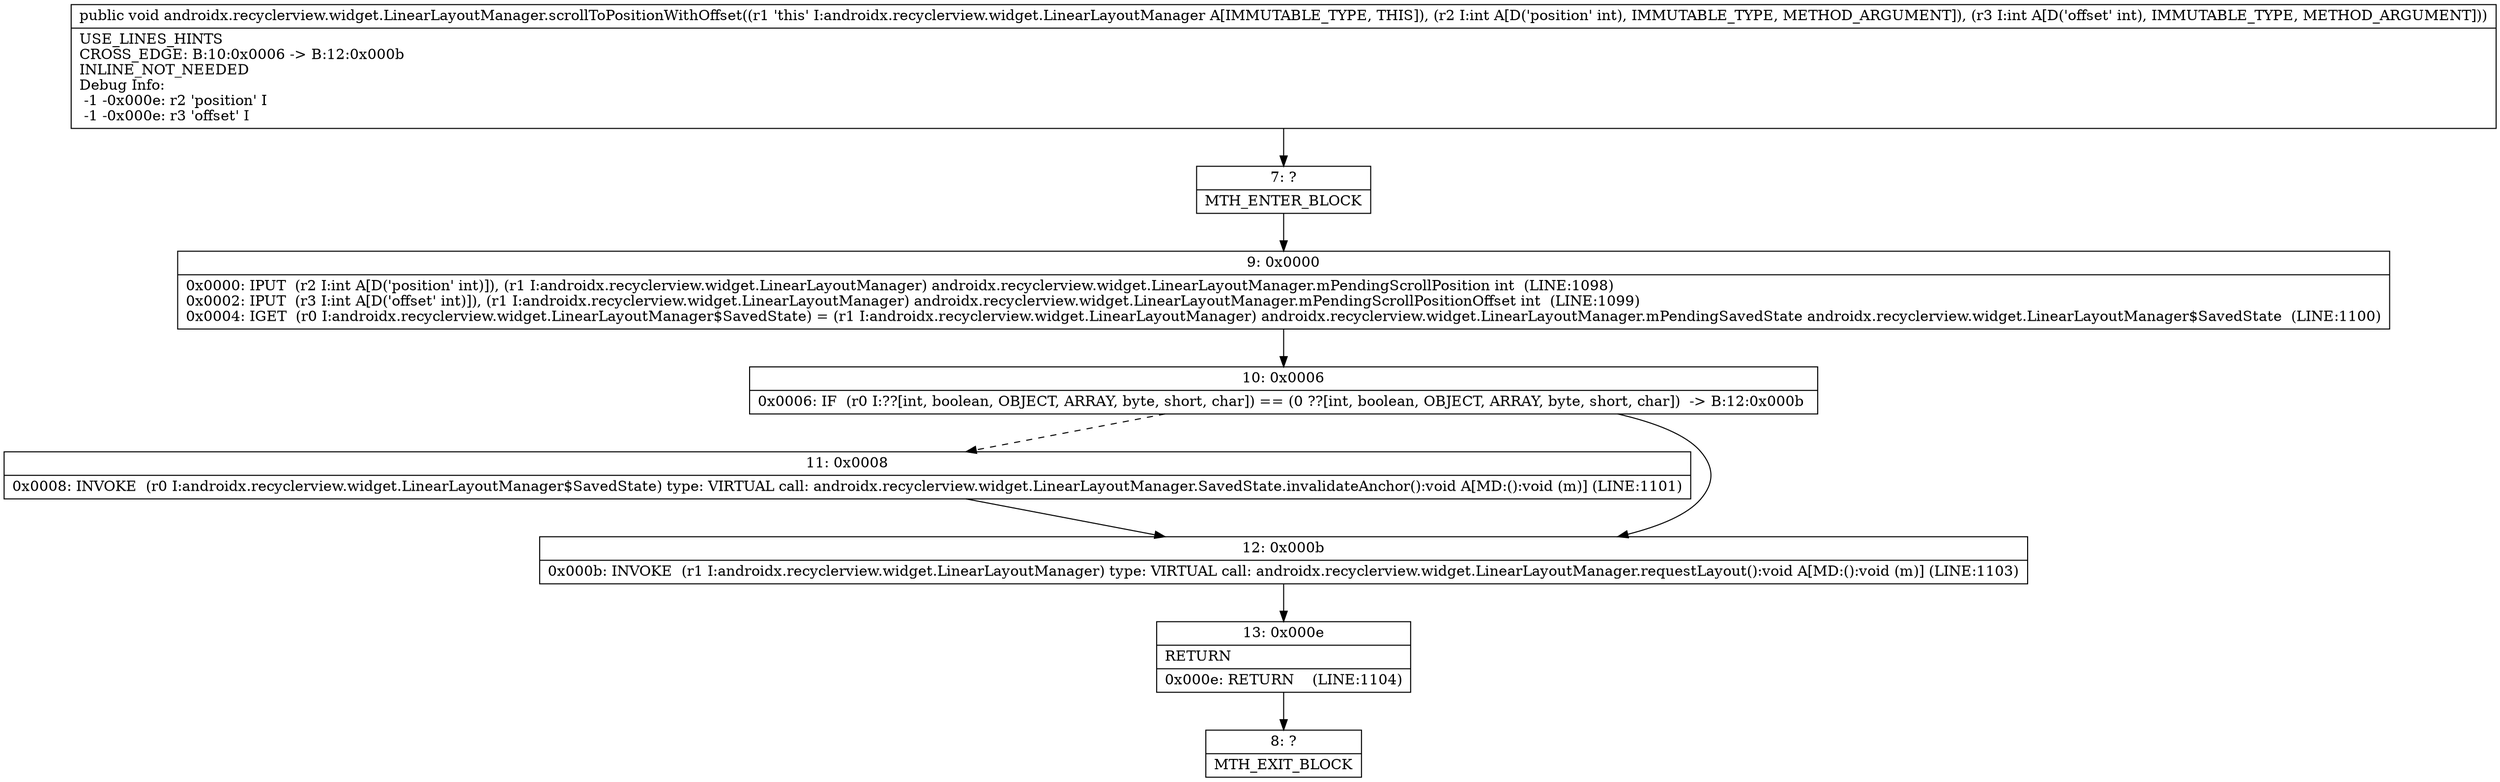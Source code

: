 digraph "CFG forandroidx.recyclerview.widget.LinearLayoutManager.scrollToPositionWithOffset(II)V" {
Node_7 [shape=record,label="{7\:\ ?|MTH_ENTER_BLOCK\l}"];
Node_9 [shape=record,label="{9\:\ 0x0000|0x0000: IPUT  (r2 I:int A[D('position' int)]), (r1 I:androidx.recyclerview.widget.LinearLayoutManager) androidx.recyclerview.widget.LinearLayoutManager.mPendingScrollPosition int  (LINE:1098)\l0x0002: IPUT  (r3 I:int A[D('offset' int)]), (r1 I:androidx.recyclerview.widget.LinearLayoutManager) androidx.recyclerview.widget.LinearLayoutManager.mPendingScrollPositionOffset int  (LINE:1099)\l0x0004: IGET  (r0 I:androidx.recyclerview.widget.LinearLayoutManager$SavedState) = (r1 I:androidx.recyclerview.widget.LinearLayoutManager) androidx.recyclerview.widget.LinearLayoutManager.mPendingSavedState androidx.recyclerview.widget.LinearLayoutManager$SavedState  (LINE:1100)\l}"];
Node_10 [shape=record,label="{10\:\ 0x0006|0x0006: IF  (r0 I:??[int, boolean, OBJECT, ARRAY, byte, short, char]) == (0 ??[int, boolean, OBJECT, ARRAY, byte, short, char])  \-\> B:12:0x000b \l}"];
Node_11 [shape=record,label="{11\:\ 0x0008|0x0008: INVOKE  (r0 I:androidx.recyclerview.widget.LinearLayoutManager$SavedState) type: VIRTUAL call: androidx.recyclerview.widget.LinearLayoutManager.SavedState.invalidateAnchor():void A[MD:():void (m)] (LINE:1101)\l}"];
Node_12 [shape=record,label="{12\:\ 0x000b|0x000b: INVOKE  (r1 I:androidx.recyclerview.widget.LinearLayoutManager) type: VIRTUAL call: androidx.recyclerview.widget.LinearLayoutManager.requestLayout():void A[MD:():void (m)] (LINE:1103)\l}"];
Node_13 [shape=record,label="{13\:\ 0x000e|RETURN\l|0x000e: RETURN    (LINE:1104)\l}"];
Node_8 [shape=record,label="{8\:\ ?|MTH_EXIT_BLOCK\l}"];
MethodNode[shape=record,label="{public void androidx.recyclerview.widget.LinearLayoutManager.scrollToPositionWithOffset((r1 'this' I:androidx.recyclerview.widget.LinearLayoutManager A[IMMUTABLE_TYPE, THIS]), (r2 I:int A[D('position' int), IMMUTABLE_TYPE, METHOD_ARGUMENT]), (r3 I:int A[D('offset' int), IMMUTABLE_TYPE, METHOD_ARGUMENT]))  | USE_LINES_HINTS\lCROSS_EDGE: B:10:0x0006 \-\> B:12:0x000b\lINLINE_NOT_NEEDED\lDebug Info:\l  \-1 \-0x000e: r2 'position' I\l  \-1 \-0x000e: r3 'offset' I\l}"];
MethodNode -> Node_7;Node_7 -> Node_9;
Node_9 -> Node_10;
Node_10 -> Node_11[style=dashed];
Node_10 -> Node_12;
Node_11 -> Node_12;
Node_12 -> Node_13;
Node_13 -> Node_8;
}

